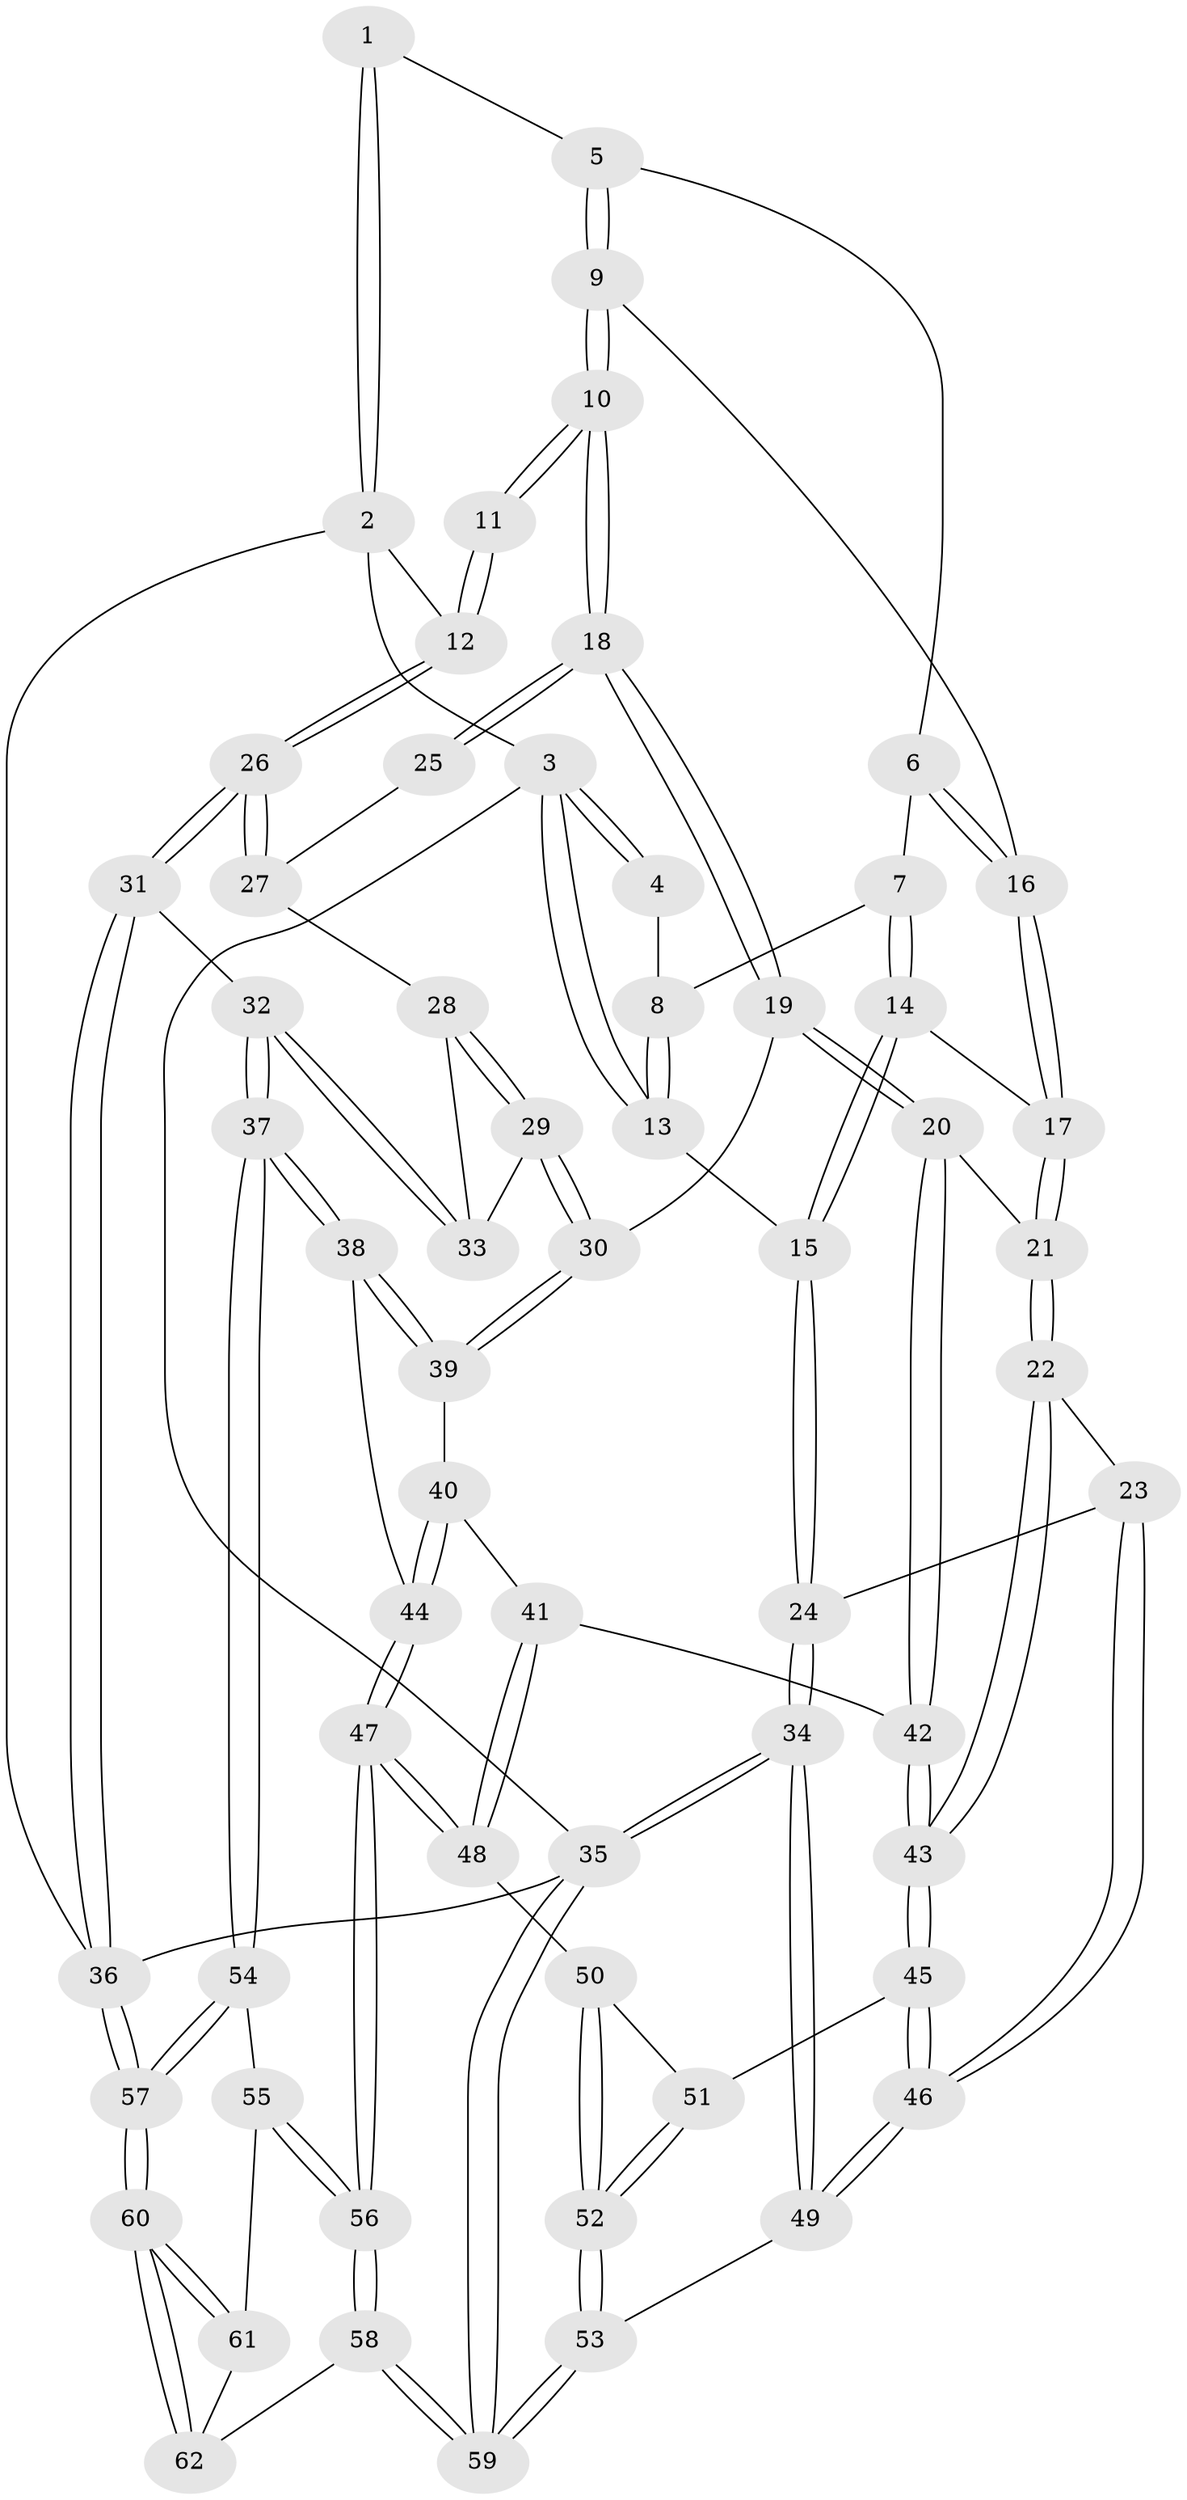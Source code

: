 // coarse degree distribution, {3: 0.16216216216216217, 7: 0.02702702702702703, 2: 0.02702702702702703, 5: 0.35135135135135137, 4: 0.35135135135135137, 6: 0.08108108108108109}
// Generated by graph-tools (version 1.1) at 2025/52/02/27/25 19:52:38]
// undirected, 62 vertices, 152 edges
graph export_dot {
graph [start="1"]
  node [color=gray90,style=filled];
  1 [pos="+0.48754134226456103+0"];
  2 [pos="+1+0"];
  3 [pos="+0+0"];
  4 [pos="+0.45132355325047513+0"];
  5 [pos="+0.4897337058449115+0"];
  6 [pos="+0.3660956554341143+0.14578246875350884"];
  7 [pos="+0.3141032300018873+0.11094531392318423"];
  8 [pos="+0.2958020940122759+0.0752092717771569"];
  9 [pos="+0.597563315570816+0.19974288760599476"];
  10 [pos="+0.606218601498678+0.20630405451288214"];
  11 [pos="+1+0.028388443716176943"];
  12 [pos="+1+0"];
  13 [pos="+0+0.02567397019255107"];
  14 [pos="+0.2218436681227037+0.23614743061399557"];
  15 [pos="+0+0.08033239676792568"];
  16 [pos="+0.42246305395251044+0.2166001200614731"];
  17 [pos="+0.31306521659283465+0.3048793639669612"];
  18 [pos="+0.6207566965822621+0.4532935513620034"];
  19 [pos="+0.613683350585625+0.4808421120544892"];
  20 [pos="+0.5226011624922158+0.5176507116005509"];
  21 [pos="+0.3113852160541316+0.3669956106571221"];
  22 [pos="+0.09278917462086406+0.5518978164346784"];
  23 [pos="+0.07254914605200101+0.5498324006873405"];
  24 [pos="+0+0.5121350114803078"];
  25 [pos="+0.7996627965430201+0.3861577429009821"];
  26 [pos="+1+0.1274234481963336"];
  27 [pos="+0.9095319867934346+0.44886003706524524"];
  28 [pos="+0.8945398706262591+0.4821744688790637"];
  29 [pos="+0.6595289936929065+0.4876881326596741"];
  30 [pos="+0.6155582238050032+0.48264960953028924"];
  31 [pos="+1+0.6709633224139391"];
  32 [pos="+0.9752239084490486+0.6885657149640619"];
  33 [pos="+0.9153173554393499+0.577366013924225"];
  34 [pos="+0+1"];
  35 [pos="+0+1"];
  36 [pos="+1+1"];
  37 [pos="+0.829708685625125+0.7684292486974401"];
  38 [pos="+0.8216614028488013+0.7654856347233736"];
  39 [pos="+0.6823922052192329+0.6015619809918863"];
  40 [pos="+0.5906046285942332+0.7478230933754761"];
  41 [pos="+0.5117505999952501+0.730750966831475"];
  42 [pos="+0.4108189296362221+0.6527609934324903"];
  43 [pos="+0.3302922173588696+0.6994218752871234"];
  44 [pos="+0.650988198722597+0.8305004474573502"];
  45 [pos="+0.32915920903576107+0.7199692666092528"];
  46 [pos="+0.11785784152788659+0.8815347207344705"];
  47 [pos="+0.589257489153583+0.8915934525679745"];
  48 [pos="+0.5687747162042729+0.8736124652256917"];
  49 [pos="+0.09716543171198237+0.9173899074784636"];
  50 [pos="+0.5273473885843173+0.8582338347222785"];
  51 [pos="+0.3357273875441737+0.7451639652403089"];
  52 [pos="+0.3469130420993781+0.9150911356800258"];
  53 [pos="+0.3467950295584279+0.93095806840973"];
  54 [pos="+0.8332800980672066+0.7979181282644755"];
  55 [pos="+0.802812447950447+0.8722070609020717"];
  56 [pos="+0.5671218121706861+1"];
  57 [pos="+1+1"];
  58 [pos="+0.5175721003790253+1"];
  59 [pos="+0.4360195427985411+1"];
  60 [pos="+0.7955819468434429+1"];
  61 [pos="+0.7999949540923756+0.8949233456499918"];
  62 [pos="+0.5422785764713235+1"];
  1 -- 2;
  1 -- 2;
  1 -- 5;
  2 -- 3;
  2 -- 12;
  2 -- 36;
  3 -- 4;
  3 -- 4;
  3 -- 13;
  3 -- 13;
  3 -- 35;
  4 -- 8;
  5 -- 6;
  5 -- 9;
  5 -- 9;
  6 -- 7;
  6 -- 16;
  6 -- 16;
  7 -- 8;
  7 -- 14;
  7 -- 14;
  8 -- 13;
  8 -- 13;
  9 -- 10;
  9 -- 10;
  9 -- 16;
  10 -- 11;
  10 -- 11;
  10 -- 18;
  10 -- 18;
  11 -- 12;
  11 -- 12;
  12 -- 26;
  12 -- 26;
  13 -- 15;
  14 -- 15;
  14 -- 15;
  14 -- 17;
  15 -- 24;
  15 -- 24;
  16 -- 17;
  16 -- 17;
  17 -- 21;
  17 -- 21;
  18 -- 19;
  18 -- 19;
  18 -- 25;
  18 -- 25;
  19 -- 20;
  19 -- 20;
  19 -- 30;
  20 -- 21;
  20 -- 42;
  20 -- 42;
  21 -- 22;
  21 -- 22;
  22 -- 23;
  22 -- 43;
  22 -- 43;
  23 -- 24;
  23 -- 46;
  23 -- 46;
  24 -- 34;
  24 -- 34;
  25 -- 27;
  26 -- 27;
  26 -- 27;
  26 -- 31;
  26 -- 31;
  27 -- 28;
  28 -- 29;
  28 -- 29;
  28 -- 33;
  29 -- 30;
  29 -- 30;
  29 -- 33;
  30 -- 39;
  30 -- 39;
  31 -- 32;
  31 -- 36;
  31 -- 36;
  32 -- 33;
  32 -- 33;
  32 -- 37;
  32 -- 37;
  34 -- 35;
  34 -- 35;
  34 -- 49;
  34 -- 49;
  35 -- 59;
  35 -- 59;
  35 -- 36;
  36 -- 57;
  36 -- 57;
  37 -- 38;
  37 -- 38;
  37 -- 54;
  37 -- 54;
  38 -- 39;
  38 -- 39;
  38 -- 44;
  39 -- 40;
  40 -- 41;
  40 -- 44;
  40 -- 44;
  41 -- 42;
  41 -- 48;
  41 -- 48;
  42 -- 43;
  42 -- 43;
  43 -- 45;
  43 -- 45;
  44 -- 47;
  44 -- 47;
  45 -- 46;
  45 -- 46;
  45 -- 51;
  46 -- 49;
  46 -- 49;
  47 -- 48;
  47 -- 48;
  47 -- 56;
  47 -- 56;
  48 -- 50;
  49 -- 53;
  50 -- 51;
  50 -- 52;
  50 -- 52;
  51 -- 52;
  51 -- 52;
  52 -- 53;
  52 -- 53;
  53 -- 59;
  53 -- 59;
  54 -- 55;
  54 -- 57;
  54 -- 57;
  55 -- 56;
  55 -- 56;
  55 -- 61;
  56 -- 58;
  56 -- 58;
  57 -- 60;
  57 -- 60;
  58 -- 59;
  58 -- 59;
  58 -- 62;
  60 -- 61;
  60 -- 61;
  60 -- 62;
  60 -- 62;
  61 -- 62;
}
